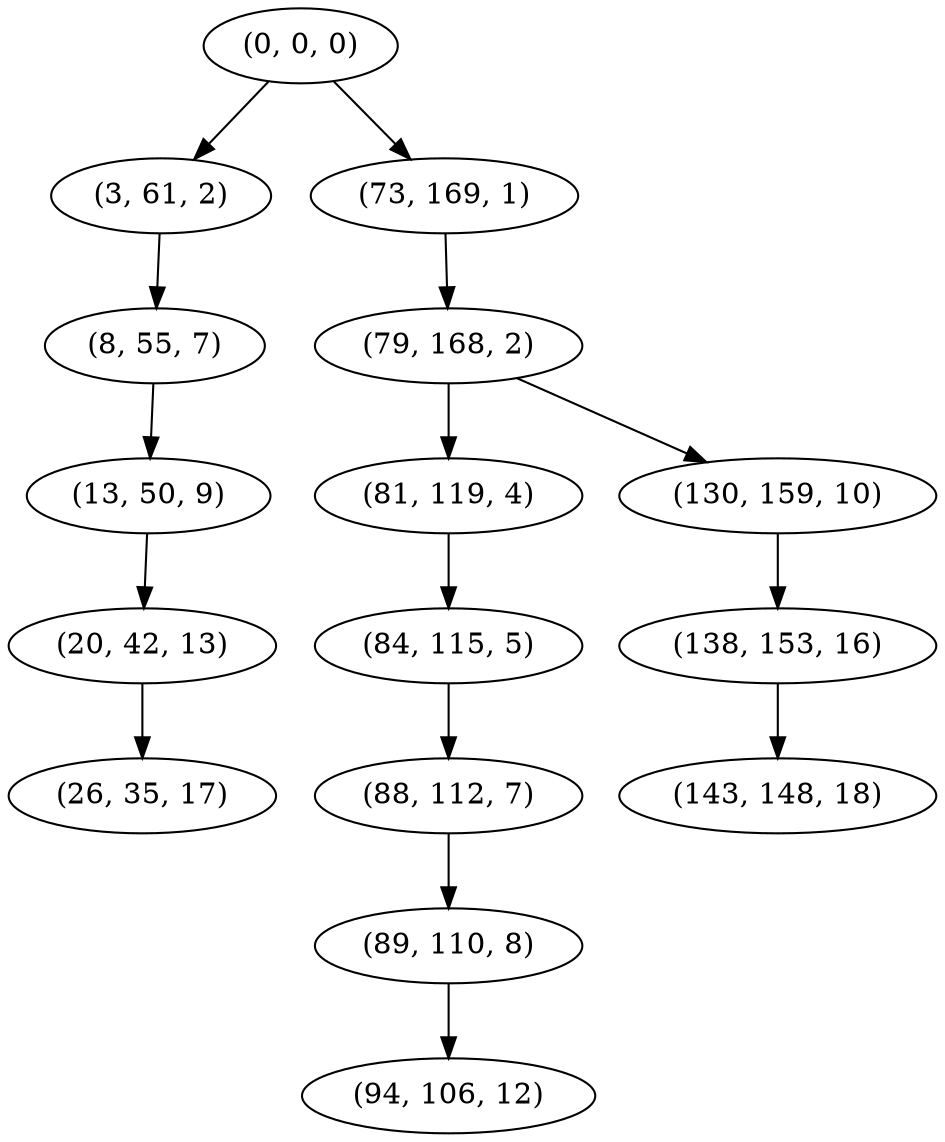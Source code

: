 digraph tree {
    "(0, 0, 0)";
    "(3, 61, 2)";
    "(8, 55, 7)";
    "(13, 50, 9)";
    "(20, 42, 13)";
    "(26, 35, 17)";
    "(73, 169, 1)";
    "(79, 168, 2)";
    "(81, 119, 4)";
    "(84, 115, 5)";
    "(88, 112, 7)";
    "(89, 110, 8)";
    "(94, 106, 12)";
    "(130, 159, 10)";
    "(138, 153, 16)";
    "(143, 148, 18)";
    "(0, 0, 0)" -> "(3, 61, 2)";
    "(0, 0, 0)" -> "(73, 169, 1)";
    "(3, 61, 2)" -> "(8, 55, 7)";
    "(8, 55, 7)" -> "(13, 50, 9)";
    "(13, 50, 9)" -> "(20, 42, 13)";
    "(20, 42, 13)" -> "(26, 35, 17)";
    "(73, 169, 1)" -> "(79, 168, 2)";
    "(79, 168, 2)" -> "(81, 119, 4)";
    "(79, 168, 2)" -> "(130, 159, 10)";
    "(81, 119, 4)" -> "(84, 115, 5)";
    "(84, 115, 5)" -> "(88, 112, 7)";
    "(88, 112, 7)" -> "(89, 110, 8)";
    "(89, 110, 8)" -> "(94, 106, 12)";
    "(130, 159, 10)" -> "(138, 153, 16)";
    "(138, 153, 16)" -> "(143, 148, 18)";
}
